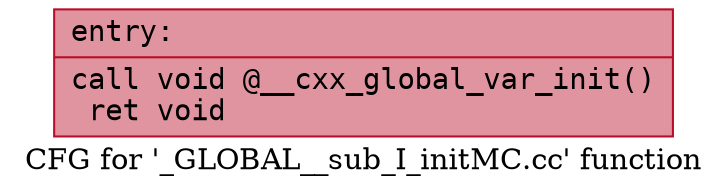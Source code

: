 digraph "CFG for '_GLOBAL__sub_I_initMC.cc' function" {
	label="CFG for '_GLOBAL__sub_I_initMC.cc' function";

	Node0x55dab498a0a0 [shape=record,color="#b70d28ff", style=filled, fillcolor="#b70d2870" fontname="Courier",label="{entry:\l|  call void @__cxx_global_var_init()\l  ret void\l}"];
}
